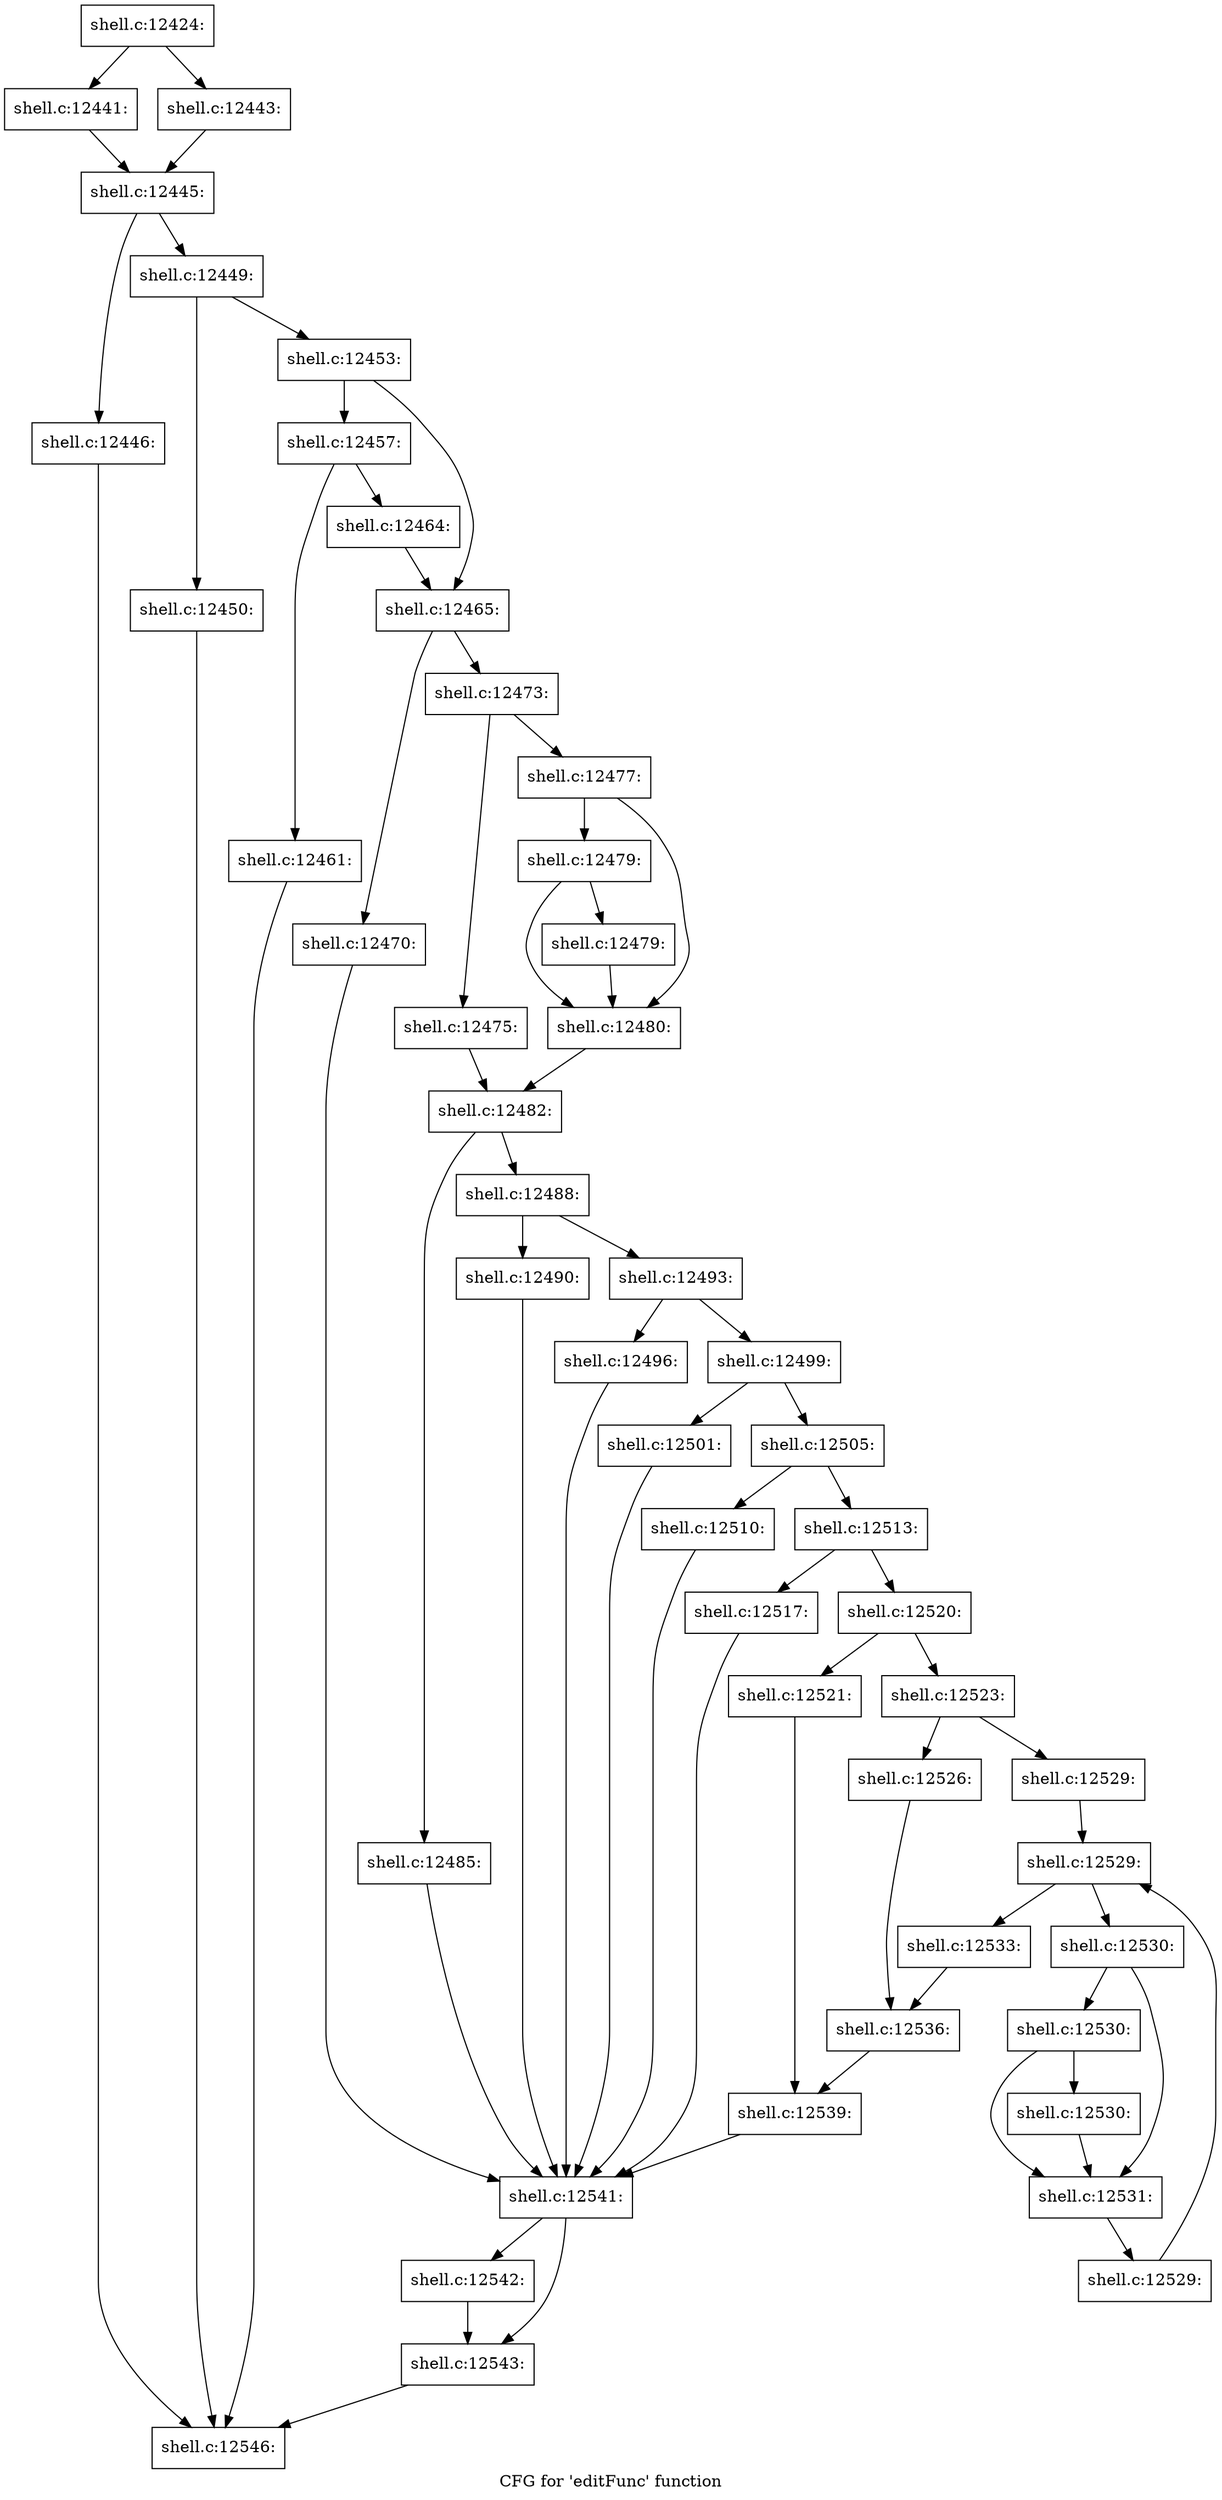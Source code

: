 digraph "CFG for 'editFunc' function" {
	label="CFG for 'editFunc' function";

	Node0x560276e130e0 [shape=record,label="{shell.c:12424:}"];
	Node0x560276e130e0 -> Node0x560276e16220;
	Node0x560276e130e0 -> Node0x560276e162c0;
	Node0x560276e16220 [shape=record,label="{shell.c:12441:}"];
	Node0x560276e16220 -> Node0x560276e16270;
	Node0x560276e162c0 [shape=record,label="{shell.c:12443:}"];
	Node0x560276e162c0 -> Node0x560276e16270;
	Node0x560276e16270 [shape=record,label="{shell.c:12445:}"];
	Node0x560276e16270 -> Node0x560276e16fd0;
	Node0x560276e16270 -> Node0x560276e17020;
	Node0x560276e16fd0 [shape=record,label="{shell.c:12446:}"];
	Node0x560276e16fd0 -> Node0x560276e11c90;
	Node0x560276e17020 [shape=record,label="{shell.c:12449:}"];
	Node0x560276e17020 -> Node0x560276e178d0;
	Node0x560276e17020 -> Node0x560276e17920;
	Node0x560276e178d0 [shape=record,label="{shell.c:12450:}"];
	Node0x560276e178d0 -> Node0x560276e11c90;
	Node0x560276e17920 [shape=record,label="{shell.c:12453:}"];
	Node0x560276e17920 -> Node0x560276e18a60;
	Node0x560276e17920 -> Node0x560276e18ab0;
	Node0x560276e18a60 [shape=record,label="{shell.c:12457:}"];
	Node0x560276e18a60 -> Node0x560276e198d0;
	Node0x560276e18a60 -> Node0x560276e19920;
	Node0x560276e198d0 [shape=record,label="{shell.c:12461:}"];
	Node0x560276e198d0 -> Node0x560276e11c90;
	Node0x560276e19920 [shape=record,label="{shell.c:12464:}"];
	Node0x560276e19920 -> Node0x560276e18ab0;
	Node0x560276e18ab0 [shape=record,label="{shell.c:12465:}"];
	Node0x560276e18ab0 -> Node0x560276e1ac00;
	Node0x560276e18ab0 -> Node0x560276e1ac50;
	Node0x560276e1ac00 [shape=record,label="{shell.c:12470:}"];
	Node0x560276e1ac00 -> Node0x560276e1bb80;
	Node0x560276e1ac50 [shape=record,label="{shell.c:12473:}"];
	Node0x560276e1ac50 -> Node0x560276e1c180;
	Node0x560276e1ac50 -> Node0x560276e1c220;
	Node0x560276e1c180 [shape=record,label="{shell.c:12475:}"];
	Node0x560276e1c180 -> Node0x560276e1c1d0;
	Node0x560276e1c220 [shape=record,label="{shell.c:12477:}"];
	Node0x560276e1c220 -> Node0x560276e1d410;
	Node0x560276e1c220 -> Node0x560276e1d3c0;
	Node0x560276e1d410 [shape=record,label="{shell.c:12479:}"];
	Node0x560276e1d410 -> Node0x560276e1d370;
	Node0x560276e1d410 -> Node0x560276e1d3c0;
	Node0x560276e1d370 [shape=record,label="{shell.c:12479:}"];
	Node0x560276e1d370 -> Node0x560276e1d3c0;
	Node0x560276e1d3c0 [shape=record,label="{shell.c:12480:}"];
	Node0x560276e1d3c0 -> Node0x560276e1c1d0;
	Node0x560276e1c1d0 [shape=record,label="{shell.c:12482:}"];
	Node0x560276e1c1d0 -> Node0x560276e1e770;
	Node0x560276e1c1d0 -> Node0x560276e1e7c0;
	Node0x560276e1e770 [shape=record,label="{shell.c:12485:}"];
	Node0x560276e1e770 -> Node0x560276e1bb80;
	Node0x560276e1e7c0 [shape=record,label="{shell.c:12488:}"];
	Node0x560276e1e7c0 -> Node0x560276e1f600;
	Node0x560276e1e7c0 -> Node0x560276e1f650;
	Node0x560276e1f600 [shape=record,label="{shell.c:12490:}"];
	Node0x560276e1f600 -> Node0x560276e1bb80;
	Node0x560276e1f650 [shape=record,label="{shell.c:12493:}"];
	Node0x560276e1f650 -> Node0x560276e202e0;
	Node0x560276e1f650 -> Node0x560276e20610;
	Node0x560276e202e0 [shape=record,label="{shell.c:12496:}"];
	Node0x560276e202e0 -> Node0x560276e1bb80;
	Node0x560276e20610 [shape=record,label="{shell.c:12499:}"];
	Node0x560276e20610 -> Node0x560276e20f30;
	Node0x560276e20610 -> Node0x560276e20f80;
	Node0x560276e20f30 [shape=record,label="{shell.c:12501:}"];
	Node0x560276e20f30 -> Node0x560276e1bb80;
	Node0x560276e20f80 [shape=record,label="{shell.c:12505:}"];
	Node0x560276e20f80 -> Node0x560276e21e70;
	Node0x560276e20f80 -> Node0x560276e21ec0;
	Node0x560276e21e70 [shape=record,label="{shell.c:12510:}"];
	Node0x560276e21e70 -> Node0x560276e1bb80;
	Node0x560276e21ec0 [shape=record,label="{shell.c:12513:}"];
	Node0x560276e21ec0 -> Node0x560276e22bf0;
	Node0x560276e21ec0 -> Node0x560276e22c40;
	Node0x560276e22bf0 [shape=record,label="{shell.c:12517:}"];
	Node0x560276e22bf0 -> Node0x560276e1bb80;
	Node0x560276e22c40 [shape=record,label="{shell.c:12520:}"];
	Node0x560276e22c40 -> Node0x560276e23570;
	Node0x560276e22c40 -> Node0x560276e23610;
	Node0x560276e23570 [shape=record,label="{shell.c:12521:}"];
	Node0x560276e23570 -> Node0x560276e235c0;
	Node0x560276e23610 [shape=record,label="{shell.c:12523:}"];
	Node0x560276e23610 -> Node0x560276e24380;
	Node0x560276e23610 -> Node0x560276e24420;
	Node0x560276e24380 [shape=record,label="{shell.c:12526:}"];
	Node0x560276e24380 -> Node0x560276e243d0;
	Node0x560276e24420 [shape=record,label="{shell.c:12529:}"];
	Node0x560276e24420 -> Node0x560276e24ad0;
	Node0x560276e24ad0 [shape=record,label="{shell.c:12529:}"];
	Node0x560276e24ad0 -> Node0x560276e24cf0;
	Node0x560276e24ad0 -> Node0x560276e24830;
	Node0x560276e24cf0 [shape=record,label="{shell.c:12530:}"];
	Node0x560276e24cf0 -> Node0x560276e25210;
	Node0x560276e24cf0 -> Node0x560276e251c0;
	Node0x560276e25210 [shape=record,label="{shell.c:12530:}"];
	Node0x560276e25210 -> Node0x560276e25170;
	Node0x560276e25210 -> Node0x560276e251c0;
	Node0x560276e25170 [shape=record,label="{shell.c:12530:}"];
	Node0x560276e25170 -> Node0x560276e251c0;
	Node0x560276e251c0 [shape=record,label="{shell.c:12531:}"];
	Node0x560276e251c0 -> Node0x560276e24c60;
	Node0x560276e24c60 [shape=record,label="{shell.c:12529:}"];
	Node0x560276e24c60 -> Node0x560276e24ad0;
	Node0x560276e24830 [shape=record,label="{shell.c:12533:}"];
	Node0x560276e24830 -> Node0x560276e243d0;
	Node0x560276e243d0 [shape=record,label="{shell.c:12536:}"];
	Node0x560276e243d0 -> Node0x560276e235c0;
	Node0x560276e235c0 [shape=record,label="{shell.c:12539:}"];
	Node0x560276e235c0 -> Node0x560276e1bb80;
	Node0x560276e1bb80 [shape=record,label="{shell.c:12541:}"];
	Node0x560276e1bb80 -> Node0x560276e275b0;
	Node0x560276e1bb80 -> Node0x560276e27a60;
	Node0x560276e275b0 [shape=record,label="{shell.c:12542:}"];
	Node0x560276e275b0 -> Node0x560276e27a60;
	Node0x560276e27a60 [shape=record,label="{shell.c:12543:}"];
	Node0x560276e27a60 -> Node0x560276e11c90;
	Node0x560276e11c90 [shape=record,label="{shell.c:12546:}"];
}
